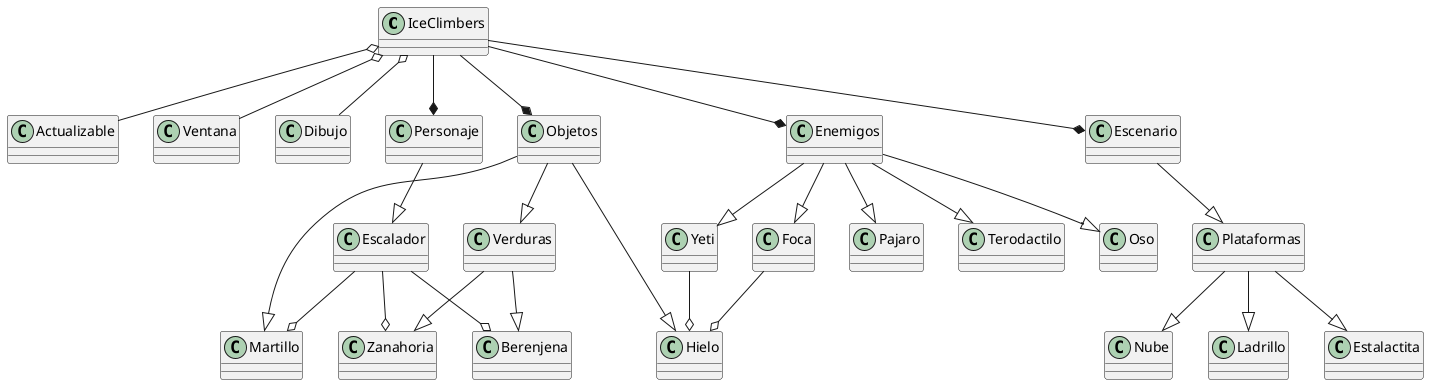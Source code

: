 @startuml Si

class IceClimbers
class Actualizable 
class Ventana 
class Dibujo
class Personaje
class Enemigos
class Escalador
class Yeti
class Foca 
class Pajaro
class Terodactilo
class Nube
class Oso
class Berenjena
class Zanahoria
class Verduras
class Plataformas
class Ladrillo
class Estalactita
class Martillo
class Hielo 
class Escenario
class Objetos

IceClimbers --* Personaje
IceClimbers --* Escenario
IceClimbers --* Enemigos
IceClimbers --* Objetos
IceClimbers o-- Actualizable
IceClimbers o-- Ventana
IceClimbers o-- Dibujo

Personaje --|> Escalador

Escalador --o Martillo
Escalador --o Berenjena
Escalador --o Zanahoria

Escenario --|> Plataformas

Objetos --|> Martillo
Objetos --|> Verduras
Objetos --|> Hielo

Plataformas --|> Nube
Plataformas --|> Estalactita
Plataformas --|> Ladrillo

Verduras --|> Berenjena 
Verduras --|> Zanahoria

Enemigos --|> Yeti
Enemigos --|> Oso
Enemigos --|> Foca
Enemigos --|> Pajaro
Enemigos --|> Terodactilo

Yeti --o Hielo
Foca --o Hielo

@enduml

